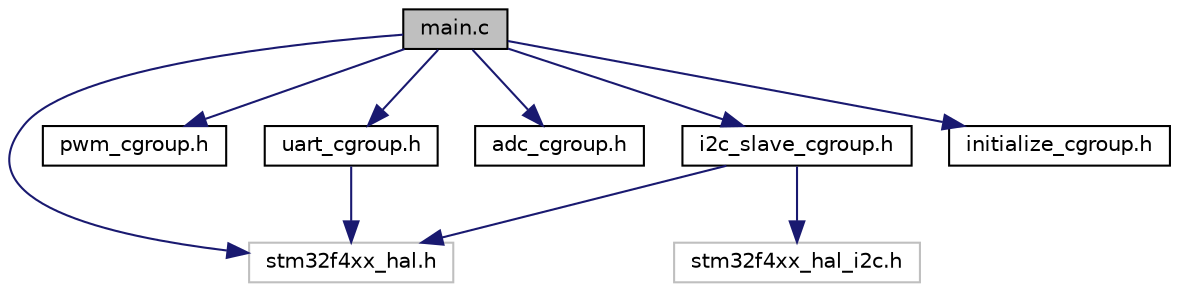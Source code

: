 digraph "main.c"
{
  edge [fontname="Helvetica",fontsize="10",labelfontname="Helvetica",labelfontsize="10"];
  node [fontname="Helvetica",fontsize="10",shape=record];
  Node1 [label="main.c",height=0.2,width=0.4,color="black", fillcolor="grey75", style="filled" fontcolor="black"];
  Node1 -> Node2 [color="midnightblue",fontsize="10",style="solid",fontname="Helvetica"];
  Node2 [label="stm32f4xx_hal.h",height=0.2,width=0.4,color="grey75", fillcolor="white", style="filled"];
  Node1 -> Node3 [color="midnightblue",fontsize="10",style="solid",fontname="Helvetica"];
  Node3 [label="pwm_cgroup.h",height=0.2,width=0.4,color="black", fillcolor="white", style="filled",URL="$pwm__cgroup_8h.html",tooltip="This file contains all the functions prototypes for the PWM module. "];
  Node1 -> Node4 [color="midnightblue",fontsize="10",style="solid",fontname="Helvetica"];
  Node4 [label="uart_cgroup.h",height=0.2,width=0.4,color="black", fillcolor="white", style="filled",URL="$uart__cgroup_8h.html",tooltip="This file contains all the functions prototypes for the UART module. "];
  Node4 -> Node2 [color="midnightblue",fontsize="10",style="solid",fontname="Helvetica"];
  Node1 -> Node5 [color="midnightblue",fontsize="10",style="solid",fontname="Helvetica"];
  Node5 [label="adc_cgroup.h",height=0.2,width=0.4,color="black", fillcolor="white", style="filled",URL="$adc__cgroup_8h.html",tooltip="This file contains all the functions prototypes for the ADC module. "];
  Node1 -> Node6 [color="midnightblue",fontsize="10",style="solid",fontname="Helvetica"];
  Node6 [label="i2c_slave_cgroup.h",height=0.2,width=0.4,color="black", fillcolor="white", style="filled",URL="$i2c__slave__cgroup_8h.html",tooltip="This file contains all the functions prototypes for the I2C module. "];
  Node6 -> Node2 [color="midnightblue",fontsize="10",style="solid",fontname="Helvetica"];
  Node6 -> Node7 [color="midnightblue",fontsize="10",style="solid",fontname="Helvetica"];
  Node7 [label="stm32f4xx_hal_i2c.h",height=0.2,width=0.4,color="grey75", fillcolor="white", style="filled"];
  Node1 -> Node8 [color="midnightblue",fontsize="10",style="solid",fontname="Helvetica"];
  Node8 [label="initialize_cgroup.h",height=0.2,width=0.4,color="black", fillcolor="white", style="filled",URL="$initialize__cgroup_8h.html",tooltip="This file contains all the functions prototypes for the intialization functions. "];
}

